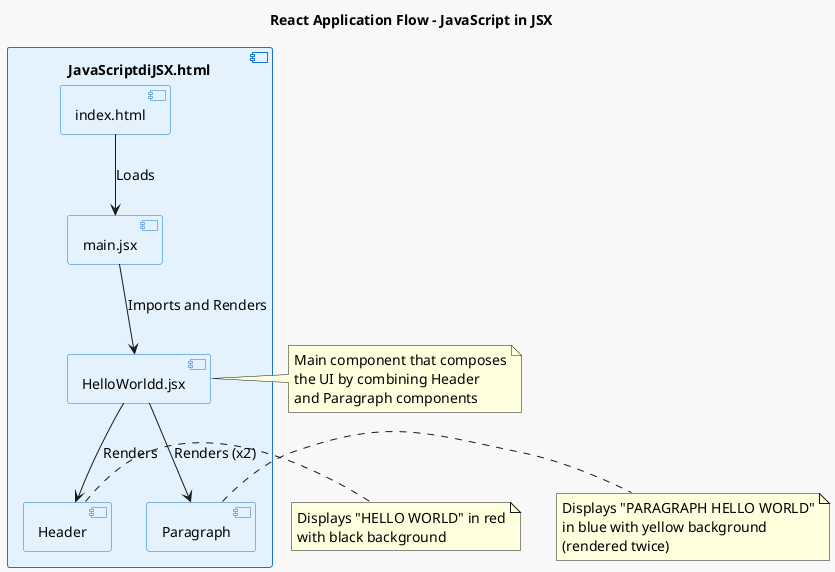 @startuml React Application Flow

skinparam componentStyle uml2
skinparam backgroundColor #F8F8F8
skinparam defaultFontName Arial
skinparam defaultFontSize 14

title React Application Flow - JavaScript in JSX

' Define components
component "JavaScriptdiJSX.html" as html {
    [index.html] as index
    [main.jsx] as main
    [HelloWorldd.jsx] as hello
    [Header] as header
    [Paragraph] as paragraph
}

' Define relationships
index --> main : Loads
main --> hello : Imports and Renders
hello --> header : Renders
hello --> paragraph : Renders (x2)

' Add notes
note right of hello
  Main component that composes
  the UI by combining Header
  and Paragraph components
end note

note right of header
  Displays "HELLO WORLD" in red
  with black background
end note

note right of paragraph
  Displays "PARAGRAPH HELLO WORLD"
  in blue with yellow background
  (rendered twice)
end note

' Add styling
skinparam component {
    BackgroundColor #E3F2FD
    BorderColor #1976D2
    ArrowColor #1976D2
}

@enduml
